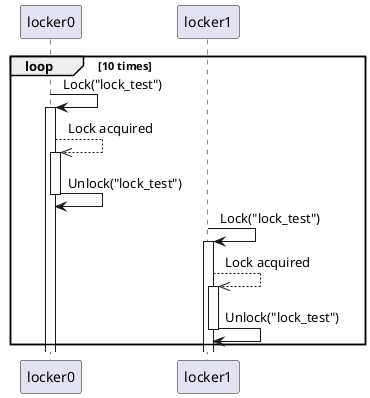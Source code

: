@startuml

participant "locker0" as l0
participant "locker1" as l1

loop 10 times
  l0 -> l0++: Lock("lock_test")
  l0 -->> l0++: Lock acquired
  l0 -> l0--: Unlock("lock_test")

  l1 -> l1++: Lock("lock_test")
  l1 -->> l1++: Lock acquired
  l1 -> l1--: Unlock("lock_test")
end loop

@enduml

